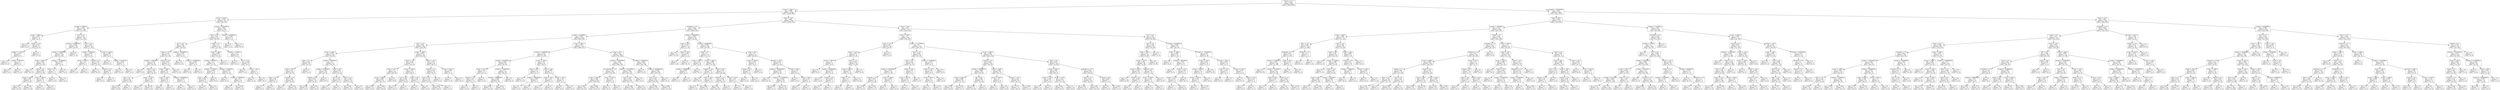 digraph Tree {
node [shape=box, fontname="helvetica"] ;
edge [fontname="helvetica"] ;
0 [label="Drama <= 0.5\ngini = 0.491\nsamples = 4587\nvalue = [1985, 2602]"] ;
1 [label="annee <= 1984.5\ngini = 0.489\nsamples = 2318\nvalue = [1330, 988]"] ;
0 -> 1 [labeldistance=2.5, labelangle=45, headlabel="True"] ;
2 [label="annee <= 1976.5\ngini = 0.328\nsamples = 319\nvalue = [66, 253]"] ;
1 -> 2 ;
3 [label="budget <= 95000.0\ngini = 0.169\nsamples = 183\nvalue = [17, 166]"] ;
2 -> 3 ;
4 [label="annee <= 1958.5\ngini = 0.497\nsamples = 13\nvalue = [6, 7]"] ;
3 -> 4 ;
5 [label="gini = 0.0\nsamples = 5\nvalue = [0, 5]"] ;
4 -> 5 ;
6 [label="Thriller <= 0.5\ngini = 0.375\nsamples = 8\nvalue = [6, 2]"] ;
4 -> 6 ;
7 [label="budget <= 71766.0\ngini = 0.245\nsamples = 7\nvalue = [6, 1]"] ;
6 -> 7 ;
8 [label="gini = 0.0\nsamples = 5\nvalue = [5, 0]"] ;
7 -> 8 ;
9 [label="budget <= 86766.0\ngini = 0.5\nsamples = 2\nvalue = [1, 1]"] ;
7 -> 9 ;
10 [label="gini = 0.0\nsamples = 1\nvalue = [0, 1]"] ;
9 -> 10 ;
11 [label="gini = 0.0\nsamples = 1\nvalue = [1, 0]"] ;
9 -> 11 ;
12 [label="gini = 0.0\nsamples = 1\nvalue = [0, 1]"] ;
6 -> 12 ;
13 [label="Sci-Fi <= 0.5\ngini = 0.121\nsamples = 170\nvalue = [11, 159]"] ;
3 -> 13 ;
14 [label="budget <= 22000000.0\ngini = 0.054\nsamples = 145\nvalue = [4, 141]"] ;
13 -> 14 ;
15 [label="budget <= 11000000.0\ngini = 0.041\nsamples = 144\nvalue = [3, 141]"] ;
14 -> 15 ;
16 [label="annee <= 1965.5\ngini = 0.029\nsamples = 137\nvalue = [2, 135]"] ;
15 -> 16 ;
17 [label="gini = 0.0\nsamples = 77\nvalue = [0, 77]"] ;
16 -> 17 ;
18 [label="Family <= 0.5\ngini = 0.064\nsamples = 60\nvalue = [2, 58]"] ;
16 -> 18 ;
19 [label="Duree <= 124.0\ngini = 0.035\nsamples = 56\nvalue = [1, 55]"] ;
18 -> 19 ;
20 [label="gini = 0.0\nsamples = 45\nvalue = [0, 45]"] ;
19 -> 20 ;
21 [label="gini = 0.165\nsamples = 11\nvalue = [1, 10]"] ;
19 -> 21 ;
22 [label="annee <= 1967.0\ngini = 0.375\nsamples = 4\nvalue = [1, 3]"] ;
18 -> 22 ;
23 [label="gini = 0.0\nsamples = 1\nvalue = [1, 0]"] ;
22 -> 23 ;
24 [label="gini = 0.0\nsamples = 3\nvalue = [0, 3]"] ;
22 -> 24 ;
25 [label="budget <= 12500000.0\ngini = 0.245\nsamples = 7\nvalue = [1, 6]"] ;
15 -> 25 ;
26 [label="Action <= 0.5\ngini = 0.5\nsamples = 2\nvalue = [1, 1]"] ;
25 -> 26 ;
27 [label="gini = 0.0\nsamples = 1\nvalue = [1, 0]"] ;
26 -> 27 ;
28 [label="gini = 0.0\nsamples = 1\nvalue = [0, 1]"] ;
26 -> 28 ;
29 [label="gini = 0.0\nsamples = 5\nvalue = [0, 5]"] ;
25 -> 29 ;
30 [label="gini = 0.0\nsamples = 1\nvalue = [1, 0]"] ;
14 -> 30 ;
31 [label="Action <= 0.5\ngini = 0.403\nsamples = 25\nvalue = [7, 18]"] ;
13 -> 31 ;
32 [label="budget <= 265500.0\ngini = 0.208\nsamples = 17\nvalue = [2, 15]"] ;
31 -> 32 ;
33 [label="annee <= 1966.5\ngini = 0.5\nsamples = 2\nvalue = [1, 1]"] ;
32 -> 33 ;
34 [label="gini = 0.0\nsamples = 1\nvalue = [1, 0]"] ;
33 -> 34 ;
35 [label="gini = 0.0\nsamples = 1\nvalue = [0, 1]"] ;
33 -> 35 ;
36 [label="Comedy <= 0.5\ngini = 0.124\nsamples = 15\nvalue = [1, 14]"] ;
32 -> 36 ;
37 [label="gini = 0.0\nsamples = 12\nvalue = [0, 12]"] ;
36 -> 37 ;
38 [label="Fantasy <= 0.5\ngini = 0.444\nsamples = 3\nvalue = [1, 2]"] ;
36 -> 38 ;
39 [label="gini = 0.0\nsamples = 2\nvalue = [0, 2]"] ;
38 -> 39 ;
40 [label="gini = 0.0\nsamples = 1\nvalue = [1, 0]"] ;
38 -> 40 ;
41 [label="annee <= 1963.0\ngini = 0.469\nsamples = 8\nvalue = [5, 3]"] ;
31 -> 41 ;
42 [label="gini = 0.0\nsamples = 2\nvalue = [0, 2]"] ;
41 -> 42 ;
43 [label="budget <= 6837500.0\ngini = 0.278\nsamples = 6\nvalue = [5, 1]"] ;
41 -> 43 ;
44 [label="gini = 0.0\nsamples = 5\nvalue = [5, 0]"] ;
43 -> 44 ;
45 [label="gini = 0.0\nsamples = 1\nvalue = [0, 1]"] ;
43 -> 45 ;
46 [label="budget <= 33250000.0\ngini = 0.461\nsamples = 136\nvalue = [49, 87]"] ;
2 -> 46 ;
47 [label="Horror <= 0.5\ngini = 0.443\nsamples = 127\nvalue = [42, 85]"] ;
46 -> 47 ;
48 [label="Sci-Fi <= 0.5\ngini = 0.362\nsamples = 80\nvalue = [19, 61]"] ;
47 -> 48 ;
49 [label="Fantasy <= 0.5\ngini = 0.419\nsamples = 57\nvalue = [17, 40]"] ;
48 -> 49 ;
50 [label="budget <= 1390000.0\ngini = 0.351\nsamples = 44\nvalue = [10, 34]"] ;
49 -> 50 ;
51 [label="gini = 0.0\nsamples = 2\nvalue = [2, 0]"] ;
50 -> 51 ;
52 [label="Action <= 0.5\ngini = 0.308\nsamples = 42\nvalue = [8, 34]"] ;
50 -> 52 ;
53 [label="War <= 0.5\ngini = 0.191\nsamples = 28\nvalue = [3, 25]"] ;
52 -> 53 ;
54 [label="gini = 0.142\nsamples = 26\nvalue = [2, 24]"] ;
53 -> 54 ;
55 [label="gini = 0.5\nsamples = 2\nvalue = [1, 1]"] ;
53 -> 55 ;
56 [label="Duree <= 102.0\ngini = 0.459\nsamples = 14\nvalue = [5, 9]"] ;
52 -> 56 ;
57 [label="gini = 0.32\nsamples = 5\nvalue = [4, 1]"] ;
56 -> 57 ;
58 [label="gini = 0.198\nsamples = 9\nvalue = [1, 8]"] ;
56 -> 58 ;
59 [label="Musical <= 0.5\ngini = 0.497\nsamples = 13\nvalue = [7, 6]"] ;
49 -> 59 ;
60 [label="annee <= 1982.5\ngini = 0.48\nsamples = 10\nvalue = [4, 6]"] ;
59 -> 60 ;
61 [label="Duree <= 130.5\ngini = 0.278\nsamples = 6\nvalue = [1, 5]"] ;
60 -> 61 ;
62 [label="gini = 0.0\nsamples = 5\nvalue = [0, 5]"] ;
61 -> 62 ;
63 [label="gini = 0.0\nsamples = 1\nvalue = [1, 0]"] ;
61 -> 63 ;
64 [label="budget <= 29500000.0\ngini = 0.375\nsamples = 4\nvalue = [3, 1]"] ;
60 -> 64 ;
65 [label="gini = 0.0\nsamples = 3\nvalue = [3, 0]"] ;
64 -> 65 ;
66 [label="gini = 0.0\nsamples = 1\nvalue = [0, 1]"] ;
64 -> 66 ;
67 [label="gini = 0.0\nsamples = 3\nvalue = [3, 0]"] ;
59 -> 67 ;
68 [label="budget <= 19000000.0\ngini = 0.159\nsamples = 23\nvalue = [2, 21]"] ;
48 -> 68 ;
69 [label="gini = 0.0\nsamples = 17\nvalue = [0, 17]"] ;
68 -> 69 ;
70 [label="budget <= 24500000.0\ngini = 0.444\nsamples = 6\nvalue = [2, 4]"] ;
68 -> 70 ;
71 [label="gini = 0.0\nsamples = 2\nvalue = [2, 0]"] ;
70 -> 71 ;
72 [label="gini = 0.0\nsamples = 4\nvalue = [0, 4]"] ;
70 -> 72 ;
73 [label="Thriller <= 0.5\ngini = 0.5\nsamples = 47\nvalue = [23, 24]"] ;
47 -> 73 ;
74 [label="Duree <= 108.0\ngini = 0.482\nsamples = 37\nvalue = [15, 22]"] ;
73 -> 74 ;
75 [label="budget <= 900000.0\ngini = 0.5\nsamples = 30\nvalue = [15, 15]"] ;
74 -> 75 ;
76 [label="budget <= 437500.0\ngini = 0.444\nsamples = 15\nvalue = [10, 5]"] ;
75 -> 76 ;
77 [label="Duree <= 87.0\ngini = 0.494\nsamples = 9\nvalue = [4, 5]"] ;
76 -> 77 ;
78 [label="gini = 0.32\nsamples = 5\nvalue = [4, 1]"] ;
77 -> 78 ;
79 [label="gini = 0.0\nsamples = 4\nvalue = [0, 4]"] ;
77 -> 79 ;
80 [label="gini = 0.0\nsamples = 6\nvalue = [6, 0]"] ;
76 -> 80 ;
81 [label="budget <= 2250000.0\ngini = 0.444\nsamples = 15\nvalue = [5, 10]"] ;
75 -> 81 ;
82 [label="gini = 0.0\nsamples = 5\nvalue = [0, 5]"] ;
81 -> 82 ;
83 [label="budget <= 2890000.0\ngini = 0.5\nsamples = 10\nvalue = [5, 5]"] ;
81 -> 83 ;
84 [label="gini = 0.0\nsamples = 2\nvalue = [2, 0]"] ;
83 -> 84 ;
85 [label="gini = 0.469\nsamples = 8\nvalue = [3, 5]"] ;
83 -> 85 ;
86 [label="gini = 0.0\nsamples = 7\nvalue = [0, 7]"] ;
74 -> 86 ;
87 [label="budget <= 775000.0\ngini = 0.32\nsamples = 10\nvalue = [8, 2]"] ;
73 -> 87 ;
88 [label="gini = 0.0\nsamples = 1\nvalue = [0, 1]"] ;
87 -> 88 ;
89 [label="Sci-Fi <= 0.5\ngini = 0.198\nsamples = 9\nvalue = [8, 1]"] ;
87 -> 89 ;
90 [label="gini = 0.0\nsamples = 7\nvalue = [7, 0]"] ;
89 -> 90 ;
91 [label="Duree <= 102.0\ngini = 0.5\nsamples = 2\nvalue = [1, 1]"] ;
89 -> 91 ;
92 [label="gini = 0.0\nsamples = 1\nvalue = [1, 0]"] ;
91 -> 92 ;
93 [label="gini = 0.0\nsamples = 1\nvalue = [0, 1]"] ;
91 -> 93 ;
94 [label="budget <= 39500000.0\ngini = 0.346\nsamples = 9\nvalue = [7, 2]"] ;
46 -> 94 ;
95 [label="gini = 0.0\nsamples = 7\nvalue = [7, 0]"] ;
94 -> 95 ;
96 [label="gini = 0.0\nsamples = 2\nvalue = [0, 2]"] ;
94 -> 96 ;
97 [label="Duree <= 110.5\ngini = 0.465\nsamples = 1999\nvalue = [1264, 735]"] ;
1 -> 97 ;
98 [label="Animation <= 0.5\ngini = 0.418\nsamples = 1487\nvalue = [1045, 442]"] ;
97 -> 98 ;
99 [label="budget <= 6160000.0\ngini = 0.384\nsamples = 1335\nvalue = [989, 346]"] ;
98 -> 99 ;
100 [label="Horror <= 0.5\ngini = 0.494\nsamples = 222\nvalue = [123, 99]"] ;
99 -> 100 ;
101 [label="annee <= 2003.5\ngini = 0.478\nsamples = 104\nvalue = [41, 63]"] ;
100 -> 101 ;
102 [label="Sport <= 0.5\ngini = 0.343\nsamples = 41\nvalue = [9, 32]"] ;
101 -> 102 ;
103 [label="Duree <= 86.5\ngini = 0.32\nsamples = 40\nvalue = [8, 32]"] ;
102 -> 103 ;
104 [label="Action <= 0.5\ngini = 0.48\nsamples = 5\nvalue = [2, 3]"] ;
103 -> 104 ;
105 [label="gini = 0.0\nsamples = 3\nvalue = [0, 3]"] ;
104 -> 105 ;
106 [label="gini = 0.0\nsamples = 2\nvalue = [2, 0]"] ;
104 -> 106 ;
107 [label="Comedy <= 0.5\ngini = 0.284\nsamples = 35\nvalue = [6, 29]"] ;
103 -> 107 ;
108 [label="gini = 0.0\nsamples = 7\nvalue = [0, 7]"] ;
107 -> 108 ;
109 [label="gini = 0.337\nsamples = 28\nvalue = [6, 22]"] ;
107 -> 109 ;
110 [label="gini = 0.0\nsamples = 1\nvalue = [1, 0]"] ;
102 -> 110 ;
111 [label="budget <= 2950000.0\ngini = 0.5\nsamples = 63\nvalue = [32, 31]"] ;
101 -> 111 ;
112 [label="budget <= 2250000.0\ngini = 0.436\nsamples = 28\nvalue = [9, 19]"] ;
111 -> 112 ;
113 [label="Comedy <= 0.5\ngini = 0.476\nsamples = 23\nvalue = [9, 14]"] ;
112 -> 113 ;
114 [label="gini = 0.198\nsamples = 9\nvalue = [1, 8]"] ;
113 -> 114 ;
115 [label="gini = 0.49\nsamples = 14\nvalue = [8, 6]"] ;
113 -> 115 ;
116 [label="gini = 0.0\nsamples = 5\nvalue = [0, 5]"] ;
112 -> 116 ;
117 [label="Duree <= 93.5\ngini = 0.451\nsamples = 35\nvalue = [23, 12]"] ;
111 -> 117 ;
118 [label="Sci-Fi <= 0.5\ngini = 0.124\nsamples = 15\nvalue = [14, 1]"] ;
117 -> 118 ;
119 [label="gini = 0.0\nsamples = 13\nvalue = [13, 0]"] ;
118 -> 119 ;
120 [label="gini = 0.5\nsamples = 2\nvalue = [1, 1]"] ;
118 -> 120 ;
121 [label="Action <= 0.5\ngini = 0.495\nsamples = 20\nvalue = [9, 11]"] ;
117 -> 121 ;
122 [label="gini = 0.391\nsamples = 15\nvalue = [4, 11]"] ;
121 -> 122 ;
123 [label="gini = 0.0\nsamples = 5\nvalue = [5, 0]"] ;
121 -> 123 ;
124 [label="annee <= 2008.5\ngini = 0.424\nsamples = 118\nvalue = [82, 36]"] ;
100 -> 124 ;
125 [label="Thriller <= 0.5\ngini = 0.486\nsamples = 72\nvalue = [42, 30]"] ;
124 -> 125 ;
126 [label="Duree <= 101.5\ngini = 0.5\nsamples = 49\nvalue = [24, 25]"] ;
125 -> 126 ;
127 [label="annee <= 1987.5\ngini = 0.485\nsamples = 41\nvalue = [24, 17]"] ;
126 -> 127 ;
128 [label="gini = 0.444\nsamples = 12\nvalue = [4, 8]"] ;
127 -> 128 ;
129 [label="gini = 0.428\nsamples = 29\nvalue = [20, 9]"] ;
127 -> 129 ;
130 [label="gini = 0.0\nsamples = 8\nvalue = [0, 8]"] ;
126 -> 130 ;
131 [label="annee <= 2006.5\ngini = 0.34\nsamples = 23\nvalue = [18, 5]"] ;
125 -> 131 ;
132 [label="Crime <= 0.5\ngini = 0.198\nsamples = 18\nvalue = [16, 2]"] ;
131 -> 132 ;
133 [label="gini = 0.111\nsamples = 17\nvalue = [16, 1]"] ;
132 -> 133 ;
134 [label="gini = 0.0\nsamples = 1\nvalue = [0, 1]"] ;
132 -> 134 ;
135 [label="Duree <= 97.5\ngini = 0.48\nsamples = 5\nvalue = [2, 3]"] ;
131 -> 135 ;
136 [label="gini = 0.0\nsamples = 3\nvalue = [0, 3]"] ;
135 -> 136 ;
137 [label="gini = 0.0\nsamples = 2\nvalue = [2, 0]"] ;
135 -> 137 ;
138 [label="Duree <= 105.5\ngini = 0.227\nsamples = 46\nvalue = [40, 6]"] ;
124 -> 138 ;
139 [label="Fantasy <= 0.5\ngini = 0.169\nsamples = 43\nvalue = [39, 4]"] ;
138 -> 139 ;
140 [label="Action <= 0.5\ngini = 0.133\nsamples = 42\nvalue = [39, 3]"] ;
139 -> 140 ;
141 [label="gini = 0.095\nsamples = 40\nvalue = [38, 2]"] ;
140 -> 141 ;
142 [label="gini = 0.5\nsamples = 2\nvalue = [1, 1]"] ;
140 -> 142 ;
143 [label="gini = 0.0\nsamples = 1\nvalue = [0, 1]"] ;
139 -> 143 ;
144 [label="annee <= 2011.5\ngini = 0.444\nsamples = 3\nvalue = [1, 2]"] ;
138 -> 144 ;
145 [label="gini = 0.0\nsamples = 1\nvalue = [1, 0]"] ;
144 -> 145 ;
146 [label="gini = 0.0\nsamples = 2\nvalue = [0, 2]"] ;
144 -> 146 ;
147 [label="annee <= 1991.5\ngini = 0.345\nsamples = 1113\nvalue = [866, 247]"] ;
99 -> 147 ;
148 [label="budget <= 27400000.0\ngini = 0.478\nsamples = 124\nvalue = [75, 49]"] ;
147 -> 148 ;
149 [label="budget <= 8750000.0\ngini = 0.494\nsamples = 99\nvalue = [55, 44]"] ;
148 -> 149 ;
150 [label="Duree <= 107.0\ngini = 0.32\nsamples = 15\nvalue = [12, 3]"] ;
149 -> 150 ;
151 [label="Fantasy <= 0.5\ngini = 0.142\nsamples = 13\nvalue = [12, 1]"] ;
150 -> 151 ;
152 [label="gini = 0.0\nsamples = 11\nvalue = [11, 0]"] ;
151 -> 152 ;
153 [label="gini = 0.5\nsamples = 2\nvalue = [1, 1]"] ;
151 -> 153 ;
154 [label="gini = 0.0\nsamples = 2\nvalue = [0, 2]"] ;
150 -> 154 ;
155 [label="budget <= 25500000.0\ngini = 0.5\nsamples = 84\nvalue = [43, 41]"] ;
149 -> 155 ;
156 [label="budget <= 16950000.0\ngini = 0.498\nsamples = 81\nvalue = [43, 38]"] ;
155 -> 156 ;
157 [label="gini = 0.494\nsamples = 47\nvalue = [21, 26]"] ;
156 -> 157 ;
158 [label="gini = 0.457\nsamples = 34\nvalue = [22, 12]"] ;
156 -> 158 ;
159 [label="gini = 0.0\nsamples = 3\nvalue = [0, 3]"] ;
155 -> 159 ;
160 [label="annee <= 1990.5\ngini = 0.32\nsamples = 25\nvalue = [20, 5]"] ;
148 -> 160 ;
161 [label="Duree <= 107.5\ngini = 0.117\nsamples = 16\nvalue = [15, 1]"] ;
160 -> 161 ;
162 [label="gini = 0.0\nsamples = 13\nvalue = [13, 0]"] ;
161 -> 162 ;
163 [label="budget <= 38500000.0\ngini = 0.444\nsamples = 3\nvalue = [2, 1]"] ;
161 -> 163 ;
164 [label="gini = 0.0\nsamples = 2\nvalue = [2, 0]"] ;
163 -> 164 ;
165 [label="gini = 0.0\nsamples = 1\nvalue = [0, 1]"] ;
163 -> 165 ;
166 [label="Duree <= 99.5\ngini = 0.494\nsamples = 9\nvalue = [5, 4]"] ;
160 -> 166 ;
167 [label="Duree <= 95.0\ngini = 0.375\nsamples = 4\nvalue = [1, 3]"] ;
166 -> 167 ;
168 [label="gini = 0.0\nsamples = 1\nvalue = [1, 0]"] ;
167 -> 168 ;
169 [label="gini = 0.0\nsamples = 3\nvalue = [0, 3]"] ;
167 -> 169 ;
170 [label="Duree <= 109.5\ngini = 0.32\nsamples = 5\nvalue = [4, 1]"] ;
166 -> 170 ;
171 [label="gini = 0.0\nsamples = 4\nvalue = [4, 0]"] ;
170 -> 171 ;
172 [label="gini = 0.0\nsamples = 1\nvalue = [0, 1]"] ;
170 -> 172 ;
173 [label="Duree <= 101.5\ngini = 0.32\nsamples = 989\nvalue = [791, 198]"] ;
147 -> 173 ;
174 [label="budget <= 33950000.0\ngini = 0.28\nsamples = 702\nvalue = [584, 118]"] ;
173 -> 174 ;
175 [label="Documentary <= 0.5\ngini = 0.334\nsamples = 453\nvalue = [357, 96]"] ;
174 -> 175 ;
176 [label="annee <= 1999.5\ngini = 0.326\nsamples = 448\nvalue = [356, 92]"] ;
175 -> 176 ;
177 [label="gini = 0.421\nsamples = 116\nvalue = [81, 35]"] ;
176 -> 177 ;
178 [label="gini = 0.284\nsamples = 332\nvalue = [275, 57]"] ;
176 -> 178 ;
179 [label="annee <= 2011.0\ngini = 0.32\nsamples = 5\nvalue = [1, 4]"] ;
175 -> 179 ;
180 [label="gini = 0.0\nsamples = 4\nvalue = [0, 4]"] ;
179 -> 180 ;
181 [label="gini = 0.0\nsamples = 1\nvalue = [1, 0]"] ;
179 -> 181 ;
182 [label="budget <= 177500000.0\ngini = 0.161\nsamples = 249\nvalue = [227, 22]"] ;
174 -> 182 ;
183 [label="Duree <= 99.5\ngini = 0.155\nsamples = 248\nvalue = [227, 21]"] ;
182 -> 183 ;
184 [label="gini = 0.188\nsamples = 200\nvalue = [179, 21]"] ;
183 -> 184 ;
185 [label="gini = 0.0\nsamples = 48\nvalue = [48, 0]"] ;
183 -> 185 ;
186 [label="gini = 0.0\nsamples = 1\nvalue = [0, 1]"] ;
182 -> 186 ;
187 [label="budget <= 6950000.0\ngini = 0.402\nsamples = 287\nvalue = [207, 80]"] ;
173 -> 187 ;
188 [label="gini = 0.0\nsamples = 2\nvalue = [0, 2]"] ;
187 -> 188 ;
189 [label="budget <= 205000000.0\ngini = 0.398\nsamples = 285\nvalue = [207, 78]"] ;
187 -> 189 ;
190 [label="Crime <= 0.5\ngini = 0.393\nsamples = 283\nvalue = [207, 76]"] ;
189 -> 190 ;
191 [label="gini = 0.366\nsamples = 224\nvalue = [170, 54]"] ;
190 -> 191 ;
192 [label="gini = 0.468\nsamples = 59\nvalue = [37, 22]"] ;
190 -> 192 ;
193 [label="gini = 0.0\nsamples = 2\nvalue = [0, 2]"] ;
189 -> 193 ;
194 [label="budget <= 19000000.0\ngini = 0.465\nsamples = 152\nvalue = [56, 96]"] ;
98 -> 194 ;
195 [label="Duree <= 95.5\ngini = 0.142\nsamples = 13\nvalue = [1, 12]"] ;
194 -> 195 ;
196 [label="gini = 0.0\nsamples = 10\nvalue = [0, 10]"] ;
195 -> 196 ;
197 [label="Duree <= 99.0\ngini = 0.444\nsamples = 3\nvalue = [1, 2]"] ;
195 -> 197 ;
198 [label="gini = 0.0\nsamples = 1\nvalue = [1, 0]"] ;
197 -> 198 ;
199 [label="gini = 0.0\nsamples = 2\nvalue = [0, 2]"] ;
197 -> 199 ;
200 [label="budget <= 82500000.0\ngini = 0.478\nsamples = 139\nvalue = [55, 84]"] ;
194 -> 200 ;
201 [label="Family <= 0.5\ngini = 0.5\nsamples = 74\nvalue = [37, 37]"] ;
200 -> 201 ;
202 [label="annee <= 2002.5\ngini = 0.32\nsamples = 10\nvalue = [2, 8]"] ;
201 -> 202 ;
203 [label="budget <= 48000000.0\ngini = 0.444\nsamples = 3\nvalue = [2, 1]"] ;
202 -> 203 ;
204 [label="gini = 0.0\nsamples = 1\nvalue = [0, 1]"] ;
203 -> 204 ;
205 [label="gini = 0.0\nsamples = 2\nvalue = [2, 0]"] ;
203 -> 205 ;
206 [label="gini = 0.0\nsamples = 7\nvalue = [0, 7]"] ;
202 -> 206 ;
207 [label="annee <= 2000.5\ngini = 0.496\nsamples = 64\nvalue = [35, 29]"] ;
201 -> 207 ;
208 [label="Fantasy <= 0.5\ngini = 0.457\nsamples = 17\nvalue = [6, 11]"] ;
207 -> 208 ;
209 [label="gini = 0.0\nsamples = 4\nvalue = [0, 4]"] ;
208 -> 209 ;
210 [label="Duree <= 84.5\ngini = 0.497\nsamples = 13\nvalue = [6, 7]"] ;
208 -> 210 ;
211 [label="gini = 0.32\nsamples = 5\nvalue = [1, 4]"] ;
210 -> 211 ;
212 [label="gini = 0.469\nsamples = 8\nvalue = [5, 3]"] ;
210 -> 212 ;
213 [label="Duree <= 95.5\ngini = 0.473\nsamples = 47\nvalue = [29, 18]"] ;
207 -> 213 ;
214 [label="Mystery <= 0.5\ngini = 0.444\nsamples = 42\nvalue = [28, 14]"] ;
213 -> 214 ;
215 [label="gini = 0.42\nsamples = 40\nvalue = [28, 12]"] ;
214 -> 215 ;
216 [label="gini = 0.0\nsamples = 2\nvalue = [0, 2]"] ;
214 -> 216 ;
217 [label="Duree <= 103.5\ngini = 0.32\nsamples = 5\nvalue = [1, 4]"] ;
213 -> 217 ;
218 [label="gini = 0.0\nsamples = 4\nvalue = [0, 4]"] ;
217 -> 218 ;
219 [label="gini = 0.0\nsamples = 1\nvalue = [1, 0]"] ;
217 -> 219 ;
220 [label="Duree <= 84.5\ngini = 0.4\nsamples = 65\nvalue = [18, 47]"] ;
200 -> 220 ;
221 [label="annee <= 2001.0\ngini = 0.375\nsamples = 8\nvalue = [6, 2]"] ;
220 -> 221 ;
222 [label="Comedy <= 0.5\ngini = 0.444\nsamples = 3\nvalue = [1, 2]"] ;
221 -> 222 ;
223 [label="gini = 0.0\nsamples = 1\nvalue = [1, 0]"] ;
222 -> 223 ;
224 [label="gini = 0.0\nsamples = 2\nvalue = [0, 2]"] ;
222 -> 224 ;
225 [label="gini = 0.0\nsamples = 5\nvalue = [5, 0]"] ;
221 -> 225 ;
226 [label="Duree <= 104.5\ngini = 0.332\nsamples = 57\nvalue = [12, 45]"] ;
220 -> 226 ;
227 [label="budget <= 101500000.0\ngini = 0.269\nsamples = 50\nvalue = [8, 42]"] ;
226 -> 227 ;
228 [label="gini = 0.0\nsamples = 11\nvalue = [0, 11]"] ;
227 -> 228 ;
229 [label="budget <= 112500000.0\ngini = 0.326\nsamples = 39\nvalue = [8, 31]"] ;
227 -> 229 ;
230 [label="gini = 0.444\nsamples = 3\nvalue = [2, 1]"] ;
229 -> 230 ;
231 [label="gini = 0.278\nsamples = 36\nvalue = [6, 30]"] ;
229 -> 231 ;
232 [label="Duree <= 106.5\ngini = 0.49\nsamples = 7\nvalue = [4, 3]"] ;
226 -> 232 ;
233 [label="gini = 0.0\nsamples = 3\nvalue = [3, 0]"] ;
232 -> 233 ;
234 [label="Duree <= 107.5\ngini = 0.375\nsamples = 4\nvalue = [1, 3]"] ;
232 -> 234 ;
235 [label="gini = 0.0\nsamples = 3\nvalue = [0, 3]"] ;
234 -> 235 ;
236 [label="gini = 0.0\nsamples = 1\nvalue = [1, 0]"] ;
234 -> 236 ;
237 [label="Duree <= 134.5\ngini = 0.49\nsamples = 512\nvalue = [219, 293]"] ;
97 -> 237 ;
238 [label="annee <= 1992.5\ngini = 0.5\nsamples = 398\nvalue = [193, 205]"] ;
237 -> 238 ;
239 [label="Family <= 0.5\ngini = 0.355\nsamples = 39\nvalue = [9, 30]"] ;
238 -> 239 ;
240 [label="Duree <= 115.5\ngini = 0.307\nsamples = 37\nvalue = [7, 30]"] ;
239 -> 240 ;
241 [label="annee <= 1987.5\ngini = 0.5\nsamples = 8\nvalue = [4, 4]"] ;
240 -> 241 ;
242 [label="gini = 0.0\nsamples = 2\nvalue = [0, 2]"] ;
241 -> 242 ;
243 [label="budget <= 26500000.0\ngini = 0.444\nsamples = 6\nvalue = [4, 2]"] ;
241 -> 243 ;
244 [label="gini = 0.0\nsamples = 3\nvalue = [3, 0]"] ;
243 -> 244 ;
245 [label="Comedy <= 0.5\ngini = 0.444\nsamples = 3\nvalue = [1, 2]"] ;
243 -> 245 ;
246 [label="gini = 0.0\nsamples = 1\nvalue = [0, 1]"] ;
245 -> 246 ;
247 [label="gini = 0.5\nsamples = 2\nvalue = [1, 1]"] ;
245 -> 247 ;
248 [label="Horror <= 0.5\ngini = 0.185\nsamples = 29\nvalue = [3, 26]"] ;
240 -> 248 ;
249 [label="annee <= 1985.5\ngini = 0.071\nsamples = 27\nvalue = [1, 26]"] ;
248 -> 249 ;
250 [label="Thriller <= 0.5\ngini = 0.5\nsamples = 2\nvalue = [1, 1]"] ;
249 -> 250 ;
251 [label="gini = 0.0\nsamples = 1\nvalue = [0, 1]"] ;
250 -> 251 ;
252 [label="gini = 0.0\nsamples = 1\nvalue = [1, 0]"] ;
250 -> 252 ;
253 [label="gini = 0.0\nsamples = 25\nvalue = [0, 25]"] ;
249 -> 253 ;
254 [label="gini = 0.0\nsamples = 2\nvalue = [2, 0]"] ;
248 -> 254 ;
255 [label="gini = 0.0\nsamples = 2\nvalue = [2, 0]"] ;
239 -> 255 ;
256 [label="budget <= 21170000.0\ngini = 0.5\nsamples = 359\nvalue = [184, 175]"] ;
238 -> 256 ;
257 [label="Horror <= 0.5\ngini = 0.448\nsamples = 56\nvalue = [19, 37]"] ;
256 -> 257 ;
258 [label="Action <= 0.5\ngini = 0.381\nsamples = 43\nvalue = [11, 32]"] ;
257 -> 258 ;
259 [label="budget <= 19105000.0\ngini = 0.313\nsamples = 36\nvalue = [7, 29]"] ;
258 -> 259 ;
260 [label="Comedy <= 0.5\ngini = 0.257\nsamples = 33\nvalue = [5, 28]"] ;
259 -> 260 ;
261 [label="gini = 0.391\nsamples = 15\nvalue = [4, 11]"] ;
260 -> 261 ;
262 [label="gini = 0.105\nsamples = 18\nvalue = [1, 17]"] ;
260 -> 262 ;
263 [label="annee <= 2009.0\ngini = 0.444\nsamples = 3\nvalue = [2, 1]"] ;
259 -> 263 ;
264 [label="gini = 0.0\nsamples = 1\nvalue = [0, 1]"] ;
263 -> 264 ;
265 [label="gini = 0.0\nsamples = 2\nvalue = [2, 0]"] ;
263 -> 265 ;
266 [label="Duree <= 121.5\ngini = 0.49\nsamples = 7\nvalue = [4, 3]"] ;
258 -> 266 ;
267 [label="annee <= 2011.0\ngini = 0.375\nsamples = 4\nvalue = [1, 3]"] ;
266 -> 267 ;
268 [label="gini = 0.0\nsamples = 3\nvalue = [0, 3]"] ;
267 -> 268 ;
269 [label="gini = 0.0\nsamples = 1\nvalue = [1, 0]"] ;
267 -> 269 ;
270 [label="gini = 0.0\nsamples = 3\nvalue = [3, 0]"] ;
266 -> 270 ;
271 [label="budget <= 16500000.0\ngini = 0.473\nsamples = 13\nvalue = [8, 5]"] ;
257 -> 271 ;
272 [label="Duree <= 116.5\ngini = 0.397\nsamples = 11\nvalue = [8, 3]"] ;
271 -> 272 ;
273 [label="annee <= 2004.5\ngini = 0.5\nsamples = 6\nvalue = [3, 3]"] ;
272 -> 273 ;
274 [label="gini = 0.0\nsamples = 2\nvalue = [0, 2]"] ;
273 -> 274 ;
275 [label="gini = 0.375\nsamples = 4\nvalue = [3, 1]"] ;
273 -> 275 ;
276 [label="gini = 0.0\nsamples = 5\nvalue = [5, 0]"] ;
272 -> 276 ;
277 [label="gini = 0.0\nsamples = 2\nvalue = [0, 2]"] ;
271 -> 277 ;
278 [label="annee <= 2005.5\ngini = 0.496\nsamples = 303\nvalue = [165, 138]"] ;
256 -> 278 ;
279 [label="Comedy <= 0.5\ngini = 0.465\nsamples = 147\nvalue = [93, 54]"] ;
278 -> 279 ;
280 [label="budget <= 49000000.0\ngini = 0.489\nsamples = 101\nvalue = [58, 43]"] ;
279 -> 280 ;
281 [label="annee <= 2000.5\ngini = 0.488\nsamples = 26\nvalue = [11, 15]"] ;
280 -> 281 ;
282 [label="gini = 0.494\nsamples = 18\nvalue = [10, 8]"] ;
281 -> 282 ;
283 [label="gini = 0.219\nsamples = 8\nvalue = [1, 7]"] ;
281 -> 283 ;
284 [label="War <= 0.5\ngini = 0.468\nsamples = 75\nvalue = [47, 28]"] ;
280 -> 284 ;
285 [label="gini = 0.459\nsamples = 73\nvalue = [47, 26]"] ;
284 -> 285 ;
286 [label="gini = 0.0\nsamples = 2\nvalue = [0, 2]"] ;
284 -> 286 ;
287 [label="annee <= 1998.5\ngini = 0.364\nsamples = 46\nvalue = [35, 11]"] ;
279 -> 287 ;
288 [label="annee <= 1993.5\ngini = 0.5\nsamples = 12\nvalue = [6, 6]"] ;
287 -> 288 ;
289 [label="gini = 0.0\nsamples = 2\nvalue = [2, 0]"] ;
288 -> 289 ;
290 [label="gini = 0.48\nsamples = 10\nvalue = [4, 6]"] ;
288 -> 290 ;
291 [label="Duree <= 127.5\ngini = 0.251\nsamples = 34\nvalue = [29, 5]"] ;
287 -> 291 ;
292 [label="gini = 0.175\nsamples = 31\nvalue = [28, 3]"] ;
291 -> 292 ;
293 [label="gini = 0.444\nsamples = 3\nvalue = [1, 2]"] ;
291 -> 293 ;
294 [label="Action <= 0.5\ngini = 0.497\nsamples = 156\nvalue = [72, 84]"] ;
278 -> 294 ;
295 [label="annee <= 2007.5\ngini = 0.465\nsamples = 57\nvalue = [36, 21]"] ;
294 -> 295 ;
296 [label="Duree <= 116.5\ngini = 0.444\nsamples = 12\nvalue = [4, 8]"] ;
295 -> 296 ;
297 [label="gini = 0.5\nsamples = 8\nvalue = [4, 4]"] ;
296 -> 297 ;
298 [label="gini = 0.0\nsamples = 4\nvalue = [0, 4]"] ;
296 -> 298 ;
299 [label="Duree <= 119.5\ngini = 0.411\nsamples = 45\nvalue = [32, 13]"] ;
295 -> 299 ;
300 [label="gini = 0.285\nsamples = 29\nvalue = [24, 5]"] ;
299 -> 300 ;
301 [label="gini = 0.5\nsamples = 16\nvalue = [8, 8]"] ;
299 -> 301 ;
302 [label="Romance <= 0.5\ngini = 0.463\nsamples = 99\nvalue = [36, 63]"] ;
294 -> 302 ;
303 [label="Thriller <= 0.5\ngini = 0.447\nsamples = 92\nvalue = [31, 61]"] ;
302 -> 303 ;
304 [label="gini = 0.363\nsamples = 42\nvalue = [10, 32]"] ;
303 -> 304 ;
305 [label="gini = 0.487\nsamples = 50\nvalue = [21, 29]"] ;
303 -> 305 ;
306 [label="Fantasy <= 0.5\ngini = 0.408\nsamples = 7\nvalue = [5, 2]"] ;
302 -> 306 ;
307 [label="gini = 0.0\nsamples = 4\nvalue = [4, 0]"] ;
306 -> 307 ;
308 [label="gini = 0.444\nsamples = 3\nvalue = [1, 2]"] ;
306 -> 308 ;
309 [label="Sci-Fi <= 0.5\ngini = 0.352\nsamples = 114\nvalue = [26, 88]"] ;
237 -> 309 ;
310 [label="Sport <= 0.5\ngini = 0.248\nsamples = 69\nvalue = [10, 59]"] ;
309 -> 310 ;
311 [label="Duree <= 156.5\ngini = 0.23\nsamples = 68\nvalue = [9, 59]"] ;
310 -> 311 ;
312 [label="Duree <= 145.0\ngini = 0.305\nsamples = 48\nvalue = [9, 39]"] ;
311 -> 312 ;
313 [label="annee <= 2012.5\ngini = 0.128\nsamples = 29\nvalue = [2, 27]"] ;
312 -> 313 ;
314 [label="gini = 0.0\nsamples = 26\nvalue = [0, 26]"] ;
313 -> 314 ;
315 [label="Thriller <= 0.5\ngini = 0.444\nsamples = 3\nvalue = [2, 1]"] ;
313 -> 315 ;
316 [label="gini = 0.0\nsamples = 2\nvalue = [2, 0]"] ;
315 -> 316 ;
317 [label="gini = 0.0\nsamples = 1\nvalue = [0, 1]"] ;
315 -> 317 ;
318 [label="Western <= 0.5\ngini = 0.465\nsamples = 19\nvalue = [7, 12]"] ;
312 -> 318 ;
319 [label="annee <= 2007.5\ngini = 0.415\nsamples = 17\nvalue = [5, 12]"] ;
318 -> 319 ;
320 [label="gini = 0.5\nsamples = 10\nvalue = [5, 5]"] ;
319 -> 320 ;
321 [label="gini = 0.0\nsamples = 7\nvalue = [0, 7]"] ;
319 -> 321 ;
322 [label="gini = 0.0\nsamples = 2\nvalue = [2, 0]"] ;
318 -> 322 ;
323 [label="gini = 0.0\nsamples = 20\nvalue = [0, 20]"] ;
311 -> 323 ;
324 [label="gini = 0.0\nsamples = 1\nvalue = [1, 0]"] ;
310 -> 324 ;
325 [label="budget <= 65500000.0\ngini = 0.458\nsamples = 45\nvalue = [16, 29]"] ;
309 -> 325 ;
326 [label="annee <= 1986.5\ngini = 0.486\nsamples = 12\nvalue = [7, 5]"] ;
325 -> 326 ;
327 [label="gini = 0.0\nsamples = 2\nvalue = [0, 2]"] ;
326 -> 327 ;
328 [label="budget <= 9250000.0\ngini = 0.42\nsamples = 10\nvalue = [7, 3]"] ;
326 -> 328 ;
329 [label="gini = 0.0\nsamples = 1\nvalue = [0, 1]"] ;
328 -> 329 ;
330 [label="Duree <= 171.0\ngini = 0.346\nsamples = 9\nvalue = [7, 2]"] ;
328 -> 330 ;
331 [label="Duree <= 137.5\ngini = 0.219\nsamples = 8\nvalue = [7, 1]"] ;
330 -> 331 ;
332 [label="gini = 0.5\nsamples = 2\nvalue = [1, 1]"] ;
331 -> 332 ;
333 [label="gini = 0.0\nsamples = 6\nvalue = [6, 0]"] ;
331 -> 333 ;
334 [label="gini = 0.0\nsamples = 1\nvalue = [0, 1]"] ;
330 -> 334 ;
335 [label="budget <= 172500000.0\ngini = 0.397\nsamples = 33\nvalue = [9, 24]"] ;
325 -> 335 ;
336 [label="Duree <= 139.5\ngini = 0.255\nsamples = 20\nvalue = [3, 17]"] ;
335 -> 336 ;
337 [label="annee <= 2004.0\ngini = 0.42\nsamples = 10\nvalue = [3, 7]"] ;
336 -> 337 ;
338 [label="annee <= 1997.5\ngini = 0.48\nsamples = 5\nvalue = [3, 2]"] ;
337 -> 338 ;
339 [label="gini = 0.0\nsamples = 1\nvalue = [0, 1]"] ;
338 -> 339 ;
340 [label="gini = 0.375\nsamples = 4\nvalue = [3, 1]"] ;
338 -> 340 ;
341 [label="gini = 0.0\nsamples = 5\nvalue = [0, 5]"] ;
337 -> 341 ;
342 [label="gini = 0.0\nsamples = 10\nvalue = [0, 10]"] ;
336 -> 342 ;
343 [label="annee <= 2011.5\ngini = 0.497\nsamples = 13\nvalue = [6, 7]"] ;
335 -> 343 ;
344 [label="Duree <= 177.0\ngini = 0.278\nsamples = 6\nvalue = [5, 1]"] ;
343 -> 344 ;
345 [label="gini = 0.0\nsamples = 5\nvalue = [5, 0]"] ;
344 -> 345 ;
346 [label="gini = 0.0\nsamples = 1\nvalue = [0, 1]"] ;
344 -> 346 ;
347 [label="annee <= 2013.5\ngini = 0.245\nsamples = 7\nvalue = [1, 6]"] ;
343 -> 347 ;
348 [label="gini = 0.0\nsamples = 3\nvalue = [0, 3]"] ;
347 -> 348 ;
349 [label="Duree <= 157.0\ngini = 0.375\nsamples = 4\nvalue = [1, 3]"] ;
347 -> 349 ;
350 [label="gini = 0.0\nsamples = 2\nvalue = [0, 2]"] ;
349 -> 350 ;
351 [label="gini = 0.5\nsamples = 2\nvalue = [1, 1]"] ;
349 -> 351 ;
352 [label="budget <= 15660000.0\ngini = 0.411\nsamples = 2269\nvalue = [655, 1614]"] ;
0 -> 352 [labeldistance=2.5, labelangle=-45, headlabel="False"] ;
353 [label="Duree <= 104.5\ngini = 0.283\nsamples = 1113\nvalue = [190, 923]"] ;
352 -> 353 ;
354 [label="budget <= 2750000.0\ngini = 0.387\nsamples = 480\nvalue = [126, 354]"] ;
353 -> 354 ;
355 [label="annee <= 2004.5\ngini = 0.209\nsamples = 177\nvalue = [21, 156]"] ;
354 -> 355 ;
356 [label="Music <= 0.5\ngini = 0.069\nsamples = 112\nvalue = [4, 108]"] ;
355 -> 356 ;
357 [label="Biography <= 0.5\ngini = 0.053\nsamples = 110\nvalue = [3, 107]"] ;
356 -> 357 ;
358 [label="budget <= 1140000.0\ngini = 0.037\nsamples = 106\nvalue = [2, 104]"] ;
357 -> 358 ;
359 [label="gini = 0.0\nsamples = 72\nvalue = [0, 72]"] ;
358 -> 359 ;
360 [label="budget <= 1225000.0\ngini = 0.111\nsamples = 34\nvalue = [2, 32]"] ;
358 -> 360 ;
361 [label="Duree <= 92.0\ngini = 0.444\nsamples = 3\nvalue = [1, 2]"] ;
360 -> 361 ;
362 [label="gini = 0.0\nsamples = 1\nvalue = [1, 0]"] ;
361 -> 362 ;
363 [label="gini = 0.0\nsamples = 2\nvalue = [0, 2]"] ;
361 -> 363 ;
364 [label="Thriller <= 0.5\ngini = 0.062\nsamples = 31\nvalue = [1, 30]"] ;
360 -> 364 ;
365 [label="gini = 0.0\nsamples = 25\nvalue = [0, 25]"] ;
364 -> 365 ;
366 [label="gini = 0.278\nsamples = 6\nvalue = [1, 5]"] ;
364 -> 366 ;
367 [label="Duree <= 85.5\ngini = 0.375\nsamples = 4\nvalue = [1, 3]"] ;
357 -> 367 ;
368 [label="gini = 0.0\nsamples = 1\nvalue = [1, 0]"] ;
367 -> 368 ;
369 [label="gini = 0.0\nsamples = 3\nvalue = [0, 3]"] ;
367 -> 369 ;
370 [label="Romance <= 0.5\ngini = 0.5\nsamples = 2\nvalue = [1, 1]"] ;
356 -> 370 ;
371 [label="gini = 0.0\nsamples = 1\nvalue = [0, 1]"] ;
370 -> 371 ;
372 [label="gini = 0.0\nsamples = 1\nvalue = [1, 0]"] ;
370 -> 372 ;
373 [label="Horror <= 0.5\ngini = 0.386\nsamples = 65\nvalue = [17, 48]"] ;
355 -> 373 ;
374 [label="Duree <= 78.5\ngini = 0.306\nsamples = 53\nvalue = [10, 43]"] ;
373 -> 374 ;
375 [label="gini = 0.0\nsamples = 1\nvalue = [1, 0]"] ;
374 -> 375 ;
376 [label="budget <= 11085.0\ngini = 0.286\nsamples = 52\nvalue = [9, 43]"] ;
374 -> 376 ;
377 [label="gini = 0.0\nsamples = 1\nvalue = [1, 0]"] ;
376 -> 377 ;
378 [label="Thriller <= 0.5\ngini = 0.265\nsamples = 51\nvalue = [8, 43]"] ;
376 -> 378 ;
379 [label="Duree <= 89.5\ngini = 0.206\nsamples = 43\nvalue = [5, 38]"] ;
378 -> 379 ;
380 [label="gini = 0.0\nsamples = 11\nvalue = [0, 11]"] ;
379 -> 380 ;
381 [label="gini = 0.264\nsamples = 32\nvalue = [5, 27]"] ;
379 -> 381 ;
382 [label="budget <= 925000.0\ngini = 0.469\nsamples = 8\nvalue = [3, 5]"] ;
378 -> 382 ;
383 [label="gini = 0.0\nsamples = 3\nvalue = [3, 0]"] ;
382 -> 383 ;
384 [label="gini = 0.0\nsamples = 5\nvalue = [0, 5]"] ;
382 -> 384 ;
385 [label="Duree <= 100.5\ngini = 0.486\nsamples = 12\nvalue = [7, 5]"] ;
373 -> 385 ;
386 [label="Comedy <= 0.5\ngini = 0.42\nsamples = 10\nvalue = [7, 3]"] ;
385 -> 386 ;
387 [label="budget <= 1900000.0\ngini = 0.245\nsamples = 7\nvalue = [6, 1]"] ;
386 -> 387 ;
388 [label="gini = 0.0\nsamples = 6\nvalue = [6, 0]"] ;
387 -> 388 ;
389 [label="gini = 0.0\nsamples = 1\nvalue = [0, 1]"] ;
387 -> 389 ;
390 [label="annee <= 2013.5\ngini = 0.444\nsamples = 3\nvalue = [1, 2]"] ;
386 -> 390 ;
391 [label="gini = 0.0\nsamples = 2\nvalue = [0, 2]"] ;
390 -> 391 ;
392 [label="gini = 0.0\nsamples = 1\nvalue = [1, 0]"] ;
390 -> 392 ;
393 [label="gini = 0.0\nsamples = 2\nvalue = [0, 2]"] ;
385 -> 393 ;
394 [label="Thriller <= 0.5\ngini = 0.453\nsamples = 303\nvalue = [105, 198]"] ;
354 -> 394 ;
395 [label="Animation <= 0.5\ngini = 0.411\nsamples = 218\nvalue = [63, 155]"] ;
394 -> 395 ;
396 [label="Adventure <= 0.5\ngini = 0.42\nsamples = 210\nvalue = [63, 147]"] ;
395 -> 396 ;
397 [label="annee <= 2009.5\ngini = 0.408\nsamples = 196\nvalue = [56, 140]"] ;
396 -> 397 ;
398 [label="Comedy <= 0.5\ngini = 0.366\nsamples = 137\nvalue = [33, 104]"] ;
397 -> 398 ;
399 [label="Music <= 0.5\ngini = 0.278\nsamples = 66\nvalue = [11, 55]"] ;
398 -> 399 ;
400 [label="gini = 0.231\nsamples = 60\nvalue = [8, 52]"] ;
399 -> 400 ;
401 [label="gini = 0.5\nsamples = 6\nvalue = [3, 3]"] ;
399 -> 401 ;
402 [label="Crime <= 0.5\ngini = 0.428\nsamples = 71\nvalue = [22, 49]"] ;
398 -> 402 ;
403 [label="gini = 0.461\nsamples = 61\nvalue = [22, 39]"] ;
402 -> 403 ;
404 [label="gini = 0.0\nsamples = 10\nvalue = [0, 10]"] ;
402 -> 404 ;
405 [label="Duree <= 97.5\ngini = 0.476\nsamples = 59\nvalue = [23, 36]"] ;
397 -> 405 ;
406 [label="Duree <= 96.5\ngini = 0.497\nsamples = 28\nvalue = [15, 13]"] ;
405 -> 406 ;
407 [label="gini = 0.496\nsamples = 22\nvalue = [10, 12]"] ;
406 -> 407 ;
408 [label="gini = 0.278\nsamples = 6\nvalue = [5, 1]"] ;
406 -> 408 ;
409 [label="annee <= 2013.5\ngini = 0.383\nsamples = 31\nvalue = [8, 23]"] ;
405 -> 409 ;
410 [label="gini = 0.269\nsamples = 25\nvalue = [4, 21]"] ;
409 -> 410 ;
411 [label="gini = 0.444\nsamples = 6\nvalue = [4, 2]"] ;
409 -> 411 ;
412 [label="Duree <= 101.5\ngini = 0.5\nsamples = 14\nvalue = [7, 7]"] ;
396 -> 412 ;
413 [label="Fantasy <= 0.5\ngini = 0.42\nsamples = 10\nvalue = [3, 7]"] ;
412 -> 413 ;
414 [label="Family <= 0.5\ngini = 0.245\nsamples = 7\nvalue = [1, 6]"] ;
413 -> 414 ;
415 [label="gini = 0.0\nsamples = 5\nvalue = [0, 5]"] ;
414 -> 415 ;
416 [label="gini = 0.5\nsamples = 2\nvalue = [1, 1]"] ;
414 -> 416 ;
417 [label="Duree <= 97.0\ngini = 0.444\nsamples = 3\nvalue = [2, 1]"] ;
413 -> 417 ;
418 [label="gini = 0.0\nsamples = 2\nvalue = [2, 0]"] ;
417 -> 418 ;
419 [label="gini = 0.0\nsamples = 1\nvalue = [0, 1]"] ;
417 -> 419 ;
420 [label="gini = 0.0\nsamples = 4\nvalue = [4, 0]"] ;
412 -> 420 ;
421 [label="gini = 0.0\nsamples = 8\nvalue = [0, 8]"] ;
395 -> 421 ;
422 [label="annee <= 2005.5\ngini = 0.5\nsamples = 85\nvalue = [42, 43]"] ;
394 -> 422 ;
423 [label="Duree <= 95.5\ngini = 0.457\nsamples = 48\nvalue = [17, 31]"] ;
422 -> 423 ;
424 [label="annee <= 1987.5\ngini = 0.496\nsamples = 22\nvalue = [12, 10]"] ;
423 -> 424 ;
425 [label="gini = 0.0\nsamples = 4\nvalue = [0, 4]"] ;
424 -> 425 ;
426 [label="Duree <= 83.0\ngini = 0.444\nsamples = 18\nvalue = [12, 6]"] ;
424 -> 426 ;
427 [label="gini = 0.0\nsamples = 2\nvalue = [0, 2]"] ;
426 -> 427 ;
428 [label="budget <= 5500000.0\ngini = 0.375\nsamples = 16\nvalue = [12, 4]"] ;
426 -> 428 ;
429 [label="gini = 0.5\nsamples = 6\nvalue = [3, 3]"] ;
428 -> 429 ;
430 [label="gini = 0.18\nsamples = 10\nvalue = [9, 1]"] ;
428 -> 430 ;
431 [label="Horror <= 0.5\ngini = 0.311\nsamples = 26\nvalue = [5, 21]"] ;
423 -> 431 ;
432 [label="Biography <= 0.5\ngini = 0.219\nsamples = 24\nvalue = [3, 21]"] ;
431 -> 432 ;
433 [label="budget <= 2945000.0\ngini = 0.159\nsamples = 23\nvalue = [2, 21]"] ;
432 -> 433 ;
434 [label="gini = 0.0\nsamples = 1\nvalue = [1, 0]"] ;
433 -> 434 ;
435 [label="gini = 0.087\nsamples = 22\nvalue = [1, 21]"] ;
433 -> 435 ;
436 [label="gini = 0.0\nsamples = 1\nvalue = [1, 0]"] ;
432 -> 436 ;
437 [label="gini = 0.0\nsamples = 2\nvalue = [2, 0]"] ;
431 -> 437 ;
438 [label="Horror <= 0.5\ngini = 0.438\nsamples = 37\nvalue = [25, 12]"] ;
422 -> 438 ;
439 [label="Duree <= 94.5\ngini = 0.488\nsamples = 26\nvalue = [15, 11]"] ;
438 -> 439 ;
440 [label="Crime <= 0.5\ngini = 0.375\nsamples = 12\nvalue = [9, 3]"] ;
439 -> 440 ;
441 [label="Mystery <= 0.5\ngini = 0.48\nsamples = 5\nvalue = [2, 3]"] ;
440 -> 441 ;
442 [label="gini = 0.0\nsamples = 3\nvalue = [0, 3]"] ;
441 -> 442 ;
443 [label="gini = 0.0\nsamples = 2\nvalue = [2, 0]"] ;
441 -> 443 ;
444 [label="gini = 0.0\nsamples = 7\nvalue = [7, 0]"] ;
440 -> 444 ;
445 [label="Duree <= 102.5\ngini = 0.49\nsamples = 14\nvalue = [6, 8]"] ;
439 -> 445 ;
446 [label="Fantasy <= 0.5\ngini = 0.444\nsamples = 12\nvalue = [4, 8]"] ;
445 -> 446 ;
447 [label="gini = 0.397\nsamples = 11\nvalue = [3, 8]"] ;
446 -> 447 ;
448 [label="gini = 0.0\nsamples = 1\nvalue = [1, 0]"] ;
446 -> 448 ;
449 [label="gini = 0.0\nsamples = 2\nvalue = [2, 0]"] ;
445 -> 449 ;
450 [label="Duree <= 101.5\ngini = 0.165\nsamples = 11\nvalue = [10, 1]"] ;
438 -> 450 ;
451 [label="gini = 0.0\nsamples = 8\nvalue = [8, 0]"] ;
450 -> 451 ;
452 [label="annee <= 2010.0\ngini = 0.444\nsamples = 3\nvalue = [2, 1]"] ;
450 -> 452 ;
453 [label="gini = 0.0\nsamples = 2\nvalue = [2, 0]"] ;
452 -> 453 ;
454 [label="gini = 0.0\nsamples = 1\nvalue = [0, 1]"] ;
452 -> 454 ;
455 [label="budget <= 11158052.5\ngini = 0.182\nsamples = 633\nvalue = [64, 569]"] ;
353 -> 455 ;
456 [label="Animation <= 0.5\ngini = 0.104\nsamples = 456\nvalue = [25, 431]"] ;
455 -> 456 ;
457 [label="budget <= 17805.0\ngini = 0.1\nsamples = 455\nvalue = [24, 431]"] ;
456 -> 457 ;
458 [label="gini = 0.0\nsamples = 1\nvalue = [1, 0]"] ;
457 -> 458 ;
459 [label="Sci-Fi <= 0.5\ngini = 0.096\nsamples = 454\nvalue = [23, 431]"] ;
457 -> 459 ;
460 [label="budget <= 4570000.0\ngini = 0.084\nsamples = 435\nvalue = [19, 416]"] ;
459 -> 460 ;
461 [label="annee <= 2011.5\ngini = 0.026\nsamples = 224\nvalue = [3, 221]"] ;
460 -> 461 ;
462 [label="budget <= 517750.0\ngini = 0.009\nsamples = 211\nvalue = [1, 210]"] ;
461 -> 462 ;
463 [label="gini = 0.117\nsamples = 16\nvalue = [1, 15]"] ;
462 -> 463 ;
464 [label="gini = 0.0\nsamples = 195\nvalue = [0, 195]"] ;
462 -> 464 ;
465 [label="Duree <= 114.0\ngini = 0.26\nsamples = 13\nvalue = [2, 11]"] ;
461 -> 465 ;
466 [label="gini = 0.5\nsamples = 4\nvalue = [2, 2]"] ;
465 -> 466 ;
467 [label="gini = 0.0\nsamples = 9\nvalue = [0, 9]"] ;
465 -> 467 ;
468 [label="budget <= 4614391.5\ngini = 0.14\nsamples = 211\nvalue = [16, 195]"] ;
460 -> 468 ;
469 [label="gini = 0.0\nsamples = 1\nvalue = [1, 0]"] ;
468 -> 469 ;
470 [label="Romance <= 0.5\ngini = 0.133\nsamples = 210\nvalue = [15, 195]"] ;
468 -> 470 ;
471 [label="gini = 0.089\nsamples = 150\nvalue = [7, 143]"] ;
470 -> 471 ;
472 [label="gini = 0.231\nsamples = 60\nvalue = [8, 52]"] ;
470 -> 472 ;
473 [label="Duree <= 112.5\ngini = 0.332\nsamples = 19\nvalue = [4, 15]"] ;
459 -> 473 ;
474 [label="Action <= 0.5\ngini = 0.5\nsamples = 6\nvalue = [3, 3]"] ;
473 -> 474 ;
475 [label="budget <= 1535000.0\ngini = 0.375\nsamples = 4\nvalue = [3, 1]"] ;
474 -> 475 ;
476 [label="gini = 0.0\nsamples = 1\nvalue = [0, 1]"] ;
475 -> 476 ;
477 [label="gini = 0.0\nsamples = 3\nvalue = [3, 0]"] ;
475 -> 477 ;
478 [label="gini = 0.0\nsamples = 2\nvalue = [0, 2]"] ;
474 -> 478 ;
479 [label="budget <= 8200000.0\ngini = 0.142\nsamples = 13\nvalue = [1, 12]"] ;
473 -> 479 ;
480 [label="gini = 0.0\nsamples = 11\nvalue = [0, 11]"] ;
479 -> 480 ;
481 [label="Adventure <= 0.5\ngini = 0.5\nsamples = 2\nvalue = [1, 1]"] ;
479 -> 481 ;
482 [label="gini = 0.0\nsamples = 1\nvalue = [1, 0]"] ;
481 -> 482 ;
483 [label="gini = 0.0\nsamples = 1\nvalue = [0, 1]"] ;
481 -> 483 ;
484 [label="gini = 0.0\nsamples = 1\nvalue = [1, 0]"] ;
456 -> 484 ;
485 [label="annee <= 2009.5\ngini = 0.344\nsamples = 177\nvalue = [39, 138]"] ;
455 -> 485 ;
486 [label="Comedy <= 0.5\ngini = 0.263\nsamples = 135\nvalue = [21, 114]"] ;
485 -> 486 ;
487 [label="budget <= 11250000.0\ngini = 0.194\nsamples = 110\nvalue = [12, 98]"] ;
486 -> 487 ;
488 [label="gini = 0.0\nsamples = 1\nvalue = [1, 0]"] ;
487 -> 488 ;
489 [label="Horror <= 0.5\ngini = 0.181\nsamples = 109\nvalue = [11, 98]"] ;
487 -> 489 ;
490 [label="Music <= 0.5\ngini = 0.168\nsamples = 108\nvalue = [10, 98]"] ;
489 -> 490 ;
491 [label="Duree <= 111.5\ngini = 0.129\nsamples = 101\nvalue = [7, 94]"] ;
490 -> 491 ;
492 [label="gini = 0.351\nsamples = 22\nvalue = [5, 17]"] ;
491 -> 492 ;
493 [label="gini = 0.049\nsamples = 79\nvalue = [2, 77]"] ;
491 -> 493 ;
494 [label="annee <= 1993.5\ngini = 0.49\nsamples = 7\nvalue = [3, 4]"] ;
490 -> 494 ;
495 [label="gini = 0.0\nsamples = 2\nvalue = [0, 2]"] ;
494 -> 495 ;
496 [label="gini = 0.48\nsamples = 5\nvalue = [3, 2]"] ;
494 -> 496 ;
497 [label="gini = 0.0\nsamples = 1\nvalue = [1, 0]"] ;
489 -> 497 ;
498 [label="Duree <= 124.5\ngini = 0.461\nsamples = 25\nvalue = [9, 16]"] ;
486 -> 498 ;
499 [label="Duree <= 109.0\ngini = 0.499\nsamples = 19\nvalue = [9, 10]"] ;
498 -> 499 ;
500 [label="gini = 0.0\nsamples = 3\nvalue = [0, 3]"] ;
499 -> 500 ;
501 [label="Duree <= 121.5\ngini = 0.492\nsamples = 16\nvalue = [9, 7]"] ;
499 -> 501 ;
502 [label="Duree <= 119.0\ngini = 0.5\nsamples = 14\nvalue = [7, 7]"] ;
501 -> 502 ;
503 [label="gini = 0.444\nsamples = 9\nvalue = [6, 3]"] ;
502 -> 503 ;
504 [label="gini = 0.32\nsamples = 5\nvalue = [1, 4]"] ;
502 -> 504 ;
505 [label="gini = 0.0\nsamples = 2\nvalue = [2, 0]"] ;
501 -> 505 ;
506 [label="gini = 0.0\nsamples = 6\nvalue = [0, 6]"] ;
498 -> 506 ;
507 [label="Duree <= 120.0\ngini = 0.49\nsamples = 42\nvalue = [18, 24]"] ;
485 -> 507 ;
508 [label="Duree <= 106.5\ngini = 0.499\nsamples = 29\nvalue = [15, 14]"] ;
507 -> 508 ;
509 [label="gini = 0.0\nsamples = 3\nvalue = [0, 3]"] ;
508 -> 509 ;
510 [label="Crime <= 0.5\ngini = 0.488\nsamples = 26\nvalue = [15, 11]"] ;
508 -> 510 ;
511 [label="Action <= 0.5\ngini = 0.499\nsamples = 21\nvalue = [10, 11]"] ;
510 -> 511 ;
512 [label="Music <= 0.5\ngini = 0.488\nsamples = 19\nvalue = [8, 11]"] ;
511 -> 512 ;
513 [label="gini = 0.457\nsamples = 17\nvalue = [6, 11]"] ;
512 -> 513 ;
514 [label="gini = 0.0\nsamples = 2\nvalue = [2, 0]"] ;
512 -> 514 ;
515 [label="gini = 0.0\nsamples = 2\nvalue = [2, 0]"] ;
511 -> 515 ;
516 [label="gini = 0.0\nsamples = 5\nvalue = [5, 0]"] ;
510 -> 516 ;
517 [label="budget <= 14345000.0\ngini = 0.355\nsamples = 13\nvalue = [3, 10]"] ;
507 -> 517 ;
518 [label="Romance <= 0.5\ngini = 0.5\nsamples = 6\nvalue = [3, 3]"] ;
517 -> 518 ;
519 [label="History <= 0.5\ngini = 0.375\nsamples = 4\nvalue = [3, 1]"] ;
518 -> 519 ;
520 [label="gini = 0.0\nsamples = 3\nvalue = [3, 0]"] ;
519 -> 520 ;
521 [label="gini = 0.0\nsamples = 1\nvalue = [0, 1]"] ;
519 -> 521 ;
522 [label="gini = 0.0\nsamples = 2\nvalue = [0, 2]"] ;
518 -> 522 ;
523 [label="gini = 0.0\nsamples = 7\nvalue = [0, 7]"] ;
517 -> 523 ;
524 [label="Duree <= 115.5\ngini = 0.481\nsamples = 1156\nvalue = [465, 691]"] ;
352 -> 524 ;
525 [label="Biography <= 0.5\ngini = 0.486\nsamples = 540\nvalue = [315, 225]"] ;
524 -> 525 ;
526 [label="Thriller <= 0.5\ngini = 0.477\nsamples = 512\nvalue = [311, 201]"] ;
525 -> 526 ;
527 [label="Duree <= 107.5\ngini = 0.499\nsamples = 284\nvalue = [149, 135]"] ;
526 -> 527 ;
528 [label="Animation <= 0.5\ngini = 0.481\nsamples = 189\nvalue = [113, 76]"] ;
527 -> 528 ;
529 [label="budget <= 32500000.0\ngini = 0.464\nsamples = 172\nvalue = [109, 63]"] ;
528 -> 529 ;
530 [label="annee <= 1996.5\ngini = 0.495\nsamples = 116\nvalue = [64, 52]"] ;
529 -> 530 ;
531 [label="Music <= 0.5\ngini = 0.444\nsamples = 27\nvalue = [9, 18]"] ;
530 -> 531 ;
532 [label="gini = 0.403\nsamples = 25\nvalue = [7, 18]"] ;
531 -> 532 ;
533 [label="gini = 0.0\nsamples = 2\nvalue = [2, 0]"] ;
531 -> 533 ;
534 [label="budget <= 17600000.0\ngini = 0.472\nsamples = 89\nvalue = [55, 34]"] ;
530 -> 534 ;
535 [label="gini = 0.463\nsamples = 11\nvalue = [4, 7]"] ;
534 -> 535 ;
536 [label="gini = 0.453\nsamples = 78\nvalue = [51, 27]"] ;
534 -> 536 ;
537 [label="budget <= 80500000.0\ngini = 0.316\nsamples = 56\nvalue = [45, 11]"] ;
529 -> 537 ;
538 [label="annee <= 2005.5\ngini = 0.269\nsamples = 50\nvalue = [42, 8]"] ;
537 -> 538 ;
539 [label="gini = 0.121\nsamples = 31\nvalue = [29, 2]"] ;
538 -> 539 ;
540 [label="gini = 0.432\nsamples = 19\nvalue = [13, 6]"] ;
538 -> 540 ;
541 [label="annee <= 2010.5\ngini = 0.5\nsamples = 6\nvalue = [3, 3]"] ;
537 -> 541 ;
542 [label="gini = 0.0\nsamples = 3\nvalue = [0, 3]"] ;
541 -> 542 ;
543 [label="gini = 0.0\nsamples = 3\nvalue = [3, 0]"] ;
541 -> 543 ;
544 [label="budget <= 42500000.0\ngini = 0.36\nsamples = 17\nvalue = [4, 13]"] ;
528 -> 544 ;
545 [label="Comedy <= 0.5\ngini = 0.49\nsamples = 7\nvalue = [4, 3]"] ;
544 -> 545 ;
546 [label="Sci-Fi <= 0.5\ngini = 0.375\nsamples = 4\nvalue = [1, 3]"] ;
545 -> 546 ;
547 [label="gini = 0.0\nsamples = 3\nvalue = [0, 3]"] ;
546 -> 547 ;
548 [label="gini = 0.0\nsamples = 1\nvalue = [1, 0]"] ;
546 -> 548 ;
549 [label="gini = 0.0\nsamples = 3\nvalue = [3, 0]"] ;
545 -> 549 ;
550 [label="gini = 0.0\nsamples = 10\nvalue = [0, 10]"] ;
544 -> 550 ;
551 [label="annee <= 2005.5\ngini = 0.471\nsamples = 95\nvalue = [36, 59]"] ;
527 -> 551 ;
552 [label="annee <= 1980.5\ngini = 0.386\nsamples = 46\nvalue = [12, 34]"] ;
551 -> 552 ;
553 [label="gini = 0.0\nsamples = 1\nvalue = [1, 0]"] ;
552 -> 553 ;
554 [label="annee <= 1992.5\ngini = 0.369\nsamples = 45\nvalue = [11, 34]"] ;
552 -> 554 ;
555 [label="gini = 0.0\nsamples = 10\nvalue = [0, 10]"] ;
554 -> 555 ;
556 [label="annee <= 2001.5\ngini = 0.431\nsamples = 35\nvalue = [11, 24]"] ;
554 -> 556 ;
557 [label="gini = 0.473\nsamples = 26\nvalue = [10, 16]"] ;
556 -> 557 ;
558 [label="gini = 0.198\nsamples = 9\nvalue = [1, 8]"] ;
556 -> 558 ;
559 [label="budget <= 100000000.0\ngini = 0.5\nsamples = 49\nvalue = [24, 25]"] ;
551 -> 559 ;
560 [label="Music <= 0.5\ngini = 0.496\nsamples = 46\nvalue = [21, 25]"] ;
559 -> 560 ;
561 [label="Family <= 0.5\ngini = 0.491\nsamples = 44\nvalue = [19, 25]"] ;
560 -> 561 ;
562 [label="gini = 0.497\nsamples = 41\nvalue = [19, 22]"] ;
561 -> 562 ;
563 [label="gini = 0.0\nsamples = 3\nvalue = [0, 3]"] ;
561 -> 563 ;
564 [label="gini = 0.0\nsamples = 2\nvalue = [2, 0]"] ;
560 -> 564 ;
565 [label="gini = 0.0\nsamples = 3\nvalue = [3, 0]"] ;
559 -> 565 ;
566 [label="Duree <= 104.5\ngini = 0.411\nsamples = 228\nvalue = [162, 66]"] ;
526 -> 566 ;
567 [label="War <= 0.5\ngini = 0.308\nsamples = 105\nvalue = [85, 20]"] ;
566 -> 567 ;
568 [label="Crime <= 0.5\ngini = 0.291\nsamples = 102\nvalue = [84, 18]"] ;
567 -> 568 ;
569 [label="Animation <= 0.5\ngini = 0.153\nsamples = 48\nvalue = [44, 4]"] ;
568 -> 569 ;
570 [label="budget <= 49000000.0\ngini = 0.12\nsamples = 47\nvalue = [44, 3]"] ;
569 -> 570 ;
571 [label="gini = 0.053\nsamples = 37\nvalue = [36, 1]"] ;
570 -> 571 ;
572 [label="gini = 0.32\nsamples = 10\nvalue = [8, 2]"] ;
570 -> 572 ;
573 [label="gini = 0.0\nsamples = 1\nvalue = [0, 1]"] ;
569 -> 573 ;
574 [label="budget <= 21000000.0\ngini = 0.384\nsamples = 54\nvalue = [40, 14]"] ;
568 -> 574 ;
575 [label="Duree <= 93.0\ngini = 0.486\nsamples = 12\nvalue = [5, 7]"] ;
574 -> 575 ;
576 [label="gini = 0.0\nsamples = 2\nvalue = [2, 0]"] ;
575 -> 576 ;
577 [label="gini = 0.42\nsamples = 10\nvalue = [3, 7]"] ;
575 -> 577 ;
578 [label="annee <= 2005.5\ngini = 0.278\nsamples = 42\nvalue = [35, 7]"] ;
574 -> 578 ;
579 [label="gini = 0.397\nsamples = 22\nvalue = [16, 6]"] ;
578 -> 579 ;
580 [label="gini = 0.095\nsamples = 20\nvalue = [19, 1]"] ;
578 -> 580 ;
581 [label="Duree <= 96.5\ngini = 0.444\nsamples = 3\nvalue = [1, 2]"] ;
567 -> 581 ;
582 [label="gini = 0.0\nsamples = 1\nvalue = [1, 0]"] ;
581 -> 582 ;
583 [label="gini = 0.0\nsamples = 2\nvalue = [0, 2]"] ;
581 -> 583 ;
584 [label="annee <= 2004.5\ngini = 0.468\nsamples = 123\nvalue = [77, 46]"] ;
566 -> 584 ;
585 [label="budget <= 37000000.0\ngini = 0.354\nsamples = 61\nvalue = [47, 14]"] ;
584 -> 585 ;
586 [label="Crime <= 0.5\ngini = 0.473\nsamples = 26\nvalue = [16, 10]"] ;
585 -> 586 ;
587 [label="Duree <= 110.5\ngini = 0.48\nsamples = 10\nvalue = [4, 6]"] ;
586 -> 587 ;
588 [label="gini = 0.49\nsamples = 7\nvalue = [4, 3]"] ;
587 -> 588 ;
589 [label="gini = 0.0\nsamples = 3\nvalue = [0, 3]"] ;
587 -> 589 ;
590 [label="budget <= 19500000.0\ngini = 0.375\nsamples = 16\nvalue = [12, 4]"] ;
586 -> 590 ;
591 [label="gini = 0.0\nsamples = 1\nvalue = [0, 1]"] ;
590 -> 591 ;
592 [label="gini = 0.32\nsamples = 15\nvalue = [12, 3]"] ;
590 -> 592 ;
593 [label="Duree <= 107.5\ngini = 0.202\nsamples = 35\nvalue = [31, 4]"] ;
585 -> 593 ;
594 [label="Mystery <= 0.5\ngini = 0.42\nsamples = 10\nvalue = [7, 3]"] ;
593 -> 594 ;
595 [label="gini = 0.219\nsamples = 8\nvalue = [7, 1]"] ;
594 -> 595 ;
596 [label="gini = 0.0\nsamples = 2\nvalue = [0, 2]"] ;
594 -> 596 ;
597 [label="Horror <= 0.5\ngini = 0.077\nsamples = 25\nvalue = [24, 1]"] ;
593 -> 597 ;
598 [label="gini = 0.0\nsamples = 23\nvalue = [23, 0]"] ;
597 -> 598 ;
599 [label="gini = 0.5\nsamples = 2\nvalue = [1, 1]"] ;
597 -> 599 ;
600 [label="budget <= 42500000.0\ngini = 0.499\nsamples = 62\nvalue = [30, 32]"] ;
584 -> 600 ;
601 [label="budget <= 34450000.0\ngini = 0.478\nsamples = 48\nvalue = [29, 19]"] ;
600 -> 601 ;
602 [label="annee <= 2008.5\ngini = 0.499\nsamples = 40\nvalue = [21, 19]"] ;
601 -> 602 ;
603 [label="gini = 0.472\nsamples = 21\nvalue = [8, 13]"] ;
602 -> 603 ;
604 [label="gini = 0.432\nsamples = 19\nvalue = [13, 6]"] ;
602 -> 604 ;
605 [label="gini = 0.0\nsamples = 8\nvalue = [8, 0]"] ;
601 -> 605 ;
606 [label="budget <= 105000000.0\ngini = 0.133\nsamples = 14\nvalue = [1, 13]"] ;
600 -> 606 ;
607 [label="gini = 0.0\nsamples = 12\nvalue = [0, 12]"] ;
606 -> 607 ;
608 [label="Sci-Fi <= 0.5\ngini = 0.5\nsamples = 2\nvalue = [1, 1]"] ;
606 -> 608 ;
609 [label="gini = 0.0\nsamples = 1\nvalue = [1, 0]"] ;
608 -> 609 ;
610 [label="gini = 0.0\nsamples = 1\nvalue = [0, 1]"] ;
608 -> 610 ;
611 [label="annee <= 2011.5\ngini = 0.245\nsamples = 28\nvalue = [4, 24]"] ;
525 -> 611 ;
612 [label="Fantasy <= 0.5\ngini = 0.142\nsamples = 26\nvalue = [2, 24]"] ;
611 -> 612 ;
613 [label="annee <= 2010.5\ngini = 0.077\nsamples = 25\nvalue = [1, 24]"] ;
612 -> 613 ;
614 [label="gini = 0.0\nsamples = 22\nvalue = [0, 22]"] ;
613 -> 614 ;
615 [label="Duree <= 102.5\ngini = 0.444\nsamples = 3\nvalue = [1, 2]"] ;
613 -> 615 ;
616 [label="gini = 0.0\nsamples = 1\nvalue = [1, 0]"] ;
615 -> 616 ;
617 [label="gini = 0.0\nsamples = 2\nvalue = [0, 2]"] ;
615 -> 617 ;
618 [label="gini = 0.0\nsamples = 1\nvalue = [1, 0]"] ;
612 -> 618 ;
619 [label="gini = 0.0\nsamples = 2\nvalue = [2, 0]"] ;
611 -> 619 ;
620 [label="budget <= 36500000.0\ngini = 0.368\nsamples = 616\nvalue = [150, 466]"] ;
524 -> 620 ;
621 [label="Sci-Fi <= 0.5\ngini = 0.216\nsamples = 292\nvalue = [36, 256]"] ;
620 -> 621 ;
622 [label="Duree <= 141.5\ngini = 0.195\nsamples = 283\nvalue = [31, 252]"] ;
621 -> 622 ;
623 [label="budget <= 24750000.0\ngini = 0.238\nsamples = 225\nvalue = [31, 194]"] ;
622 -> 623 ;
624 [label="Romance <= 0.5\ngini = 0.161\nsamples = 102\nvalue = [9, 93]"] ;
623 -> 624 ;
625 [label="Duree <= 140.5\ngini = 0.097\nsamples = 78\nvalue = [4, 74]"] ;
624 -> 625 ;
626 [label="Sport <= 0.5\ngini = 0.077\nsamples = 75\nvalue = [3, 72]"] ;
625 -> 626 ;
627 [label="gini = 0.057\nsamples = 68\nvalue = [2, 66]"] ;
626 -> 627 ;
628 [label="gini = 0.245\nsamples = 7\nvalue = [1, 6]"] ;
626 -> 628 ;
629 [label="annee <= 2005.0\ngini = 0.444\nsamples = 3\nvalue = [1, 2]"] ;
625 -> 629 ;
630 [label="gini = 0.0\nsamples = 1\nvalue = [1, 0]"] ;
629 -> 630 ;
631 [label="gini = 0.0\nsamples = 2\nvalue = [0, 2]"] ;
629 -> 631 ;
632 [label="annee <= 1986.5\ngini = 0.33\nsamples = 24\nvalue = [5, 19]"] ;
624 -> 632 ;
633 [label="gini = 0.0\nsamples = 1\nvalue = [1, 0]"] ;
632 -> 633 ;
634 [label="Musical <= 0.5\ngini = 0.287\nsamples = 23\nvalue = [4, 19]"] ;
632 -> 634 ;
635 [label="gini = 0.236\nsamples = 22\nvalue = [3, 19]"] ;
634 -> 635 ;
636 [label="gini = 0.0\nsamples = 1\nvalue = [1, 0]"] ;
634 -> 636 ;
637 [label="annee <= 2011.5\ngini = 0.294\nsamples = 123\nvalue = [22, 101]"] ;
623 -> 637 ;
638 [label="Duree <= 140.5\ngini = 0.237\nsamples = 102\nvalue = [14, 88]"] ;
637 -> 638 ;
639 [label="Horror <= 0.5\ngini = 0.224\nsamples = 101\nvalue = [13, 88]"] ;
638 -> 639 ;
640 [label="gini = 0.211\nsamples = 100\nvalue = [12, 88]"] ;
639 -> 640 ;
641 [label="gini = 0.0\nsamples = 1\nvalue = [1, 0]"] ;
639 -> 641 ;
642 [label="gini = 0.0\nsamples = 1\nvalue = [1, 0]"] ;
638 -> 642 ;
643 [label="Duree <= 126.0\ngini = 0.472\nsamples = 21\nvalue = [8, 13]"] ;
637 -> 643 ;
644 [label="Action <= 0.5\ngini = 0.18\nsamples = 10\nvalue = [1, 9]"] ;
643 -> 644 ;
645 [label="gini = 0.0\nsamples = 7\nvalue = [0, 7]"] ;
644 -> 645 ;
646 [label="gini = 0.444\nsamples = 3\nvalue = [1, 2]"] ;
644 -> 646 ;
647 [label="budget <= 29000000.0\ngini = 0.463\nsamples = 11\nvalue = [7, 4]"] ;
643 -> 647 ;
648 [label="gini = 0.0\nsamples = 6\nvalue = [6, 0]"] ;
647 -> 648 ;
649 [label="gini = 0.32\nsamples = 5\nvalue = [1, 4]"] ;
647 -> 649 ;
650 [label="gini = 0.0\nsamples = 58\nvalue = [0, 58]"] ;
622 -> 650 ;
651 [label="Duree <= 147.5\ngini = 0.494\nsamples = 9\nvalue = [5, 4]"] ;
621 -> 651 ;
652 [label="budget <= 25500000.0\ngini = 0.49\nsamples = 7\nvalue = [3, 4]"] ;
651 -> 652 ;
653 [label="gini = 0.0\nsamples = 3\nvalue = [0, 3]"] ;
652 -> 653 ;
654 [label="Crime <= 0.5\ngini = 0.375\nsamples = 4\nvalue = [3, 1]"] ;
652 -> 654 ;
655 [label="gini = 0.0\nsamples = 3\nvalue = [3, 0]"] ;
654 -> 655 ;
656 [label="gini = 0.0\nsamples = 1\nvalue = [0, 1]"] ;
654 -> 656 ;
657 [label="gini = 0.0\nsamples = 2\nvalue = [2, 0]"] ;
651 -> 657 ;
658 [label="Duree <= 137.5\ngini = 0.456\nsamples = 324\nvalue = [114, 210]"] ;
620 -> 658 ;
659 [label="Romance <= 0.5\ngini = 0.497\nsamples = 203\nvalue = [94, 109]"] ;
658 -> 659 ;
660 [label="annee <= 1991.0\ngini = 0.473\nsamples = 151\nvalue = [58, 93]"] ;
659 -> 660 ;
661 [label="gini = 0.0\nsamples = 4\nvalue = [4, 0]"] ;
660 -> 661 ;
662 [label="Action <= 0.5\ngini = 0.465\nsamples = 147\nvalue = [54, 93]"] ;
660 -> 662 ;
663 [label="Adventure <= 0.5\ngini = 0.431\nsamples = 105\nvalue = [33, 72]"] ;
662 -> 663 ;
664 [label="Sport <= 0.5\ngini = 0.456\nsamples = 94\nvalue = [33, 61]"] ;
663 -> 664 ;
665 [label="gini = 0.473\nsamples = 86\nvalue = [33, 53]"] ;
664 -> 665 ;
666 [label="gini = 0.0\nsamples = 8\nvalue = [0, 8]"] ;
664 -> 666 ;
667 [label="gini = 0.0\nsamples = 11\nvalue = [0, 11]"] ;
663 -> 667 ;
668 [label="Adventure <= 0.5\ngini = 0.5\nsamples = 42\nvalue = [21, 21]"] ;
662 -> 668 ;
669 [label="annee <= 2003.5\ngini = 0.484\nsamples = 34\nvalue = [14, 20]"] ;
668 -> 669 ;
670 [label="gini = 0.494\nsamples = 18\nvalue = [10, 8]"] ;
669 -> 670 ;
671 [label="gini = 0.375\nsamples = 16\nvalue = [4, 12]"] ;
669 -> 671 ;
672 [label="Duree <= 121.0\ngini = 0.219\nsamples = 8\nvalue = [7, 1]"] ;
668 -> 672 ;
673 [label="gini = 0.0\nsamples = 1\nvalue = [0, 1]"] ;
672 -> 673 ;
674 [label="gini = 0.0\nsamples = 7\nvalue = [7, 0]"] ;
672 -> 674 ;
675 [label="annee <= 1996.5\ngini = 0.426\nsamples = 52\nvalue = [36, 16]"] ;
659 -> 675 ;
676 [label="gini = 0.0\nsamples = 9\nvalue = [9, 0]"] ;
675 -> 676 ;
677 [label="budget <= 53750000.0\ngini = 0.467\nsamples = 43\nvalue = [27, 16]"] ;
675 -> 677 ;
678 [label="Duree <= 122.5\ngini = 0.494\nsamples = 18\nvalue = [8, 10]"] ;
677 -> 678 ;
679 [label="annee <= 2009.5\ngini = 0.408\nsamples = 7\nvalue = [5, 2]"] ;
678 -> 679 ;
680 [label="gini = 0.0\nsamples = 5\nvalue = [5, 0]"] ;
679 -> 680 ;
681 [label="gini = 0.0\nsamples = 2\nvalue = [0, 2]"] ;
679 -> 681 ;
682 [label="annee <= 2008.0\ngini = 0.397\nsamples = 11\nvalue = [3, 8]"] ;
678 -> 682 ;
683 [label="gini = 0.0\nsamples = 7\nvalue = [0, 7]"] ;
682 -> 683 ;
684 [label="gini = 0.375\nsamples = 4\nvalue = [3, 1]"] ;
682 -> 684 ;
685 [label="annee <= 2002.5\ngini = 0.365\nsamples = 25\nvalue = [19, 6]"] ;
677 -> 685 ;
686 [label="Fantasy <= 0.5\ngini = 0.486\nsamples = 12\nvalue = [7, 5]"] ;
685 -> 686 ;
687 [label="gini = 0.42\nsamples = 10\nvalue = [7, 3]"] ;
686 -> 687 ;
688 [label="gini = 0.0\nsamples = 2\nvalue = [0, 2]"] ;
686 -> 688 ;
689 [label="annee <= 2014.5\ngini = 0.142\nsamples = 13\nvalue = [12, 1]"] ;
685 -> 689 ;
690 [label="gini = 0.0\nsamples = 12\nvalue = [12, 0]"] ;
689 -> 690 ;
691 [label="gini = 0.0\nsamples = 1\nvalue = [0, 1]"] ;
689 -> 691 ;
692 [label="Western <= 0.5\ngini = 0.276\nsamples = 121\nvalue = [20, 101]"] ;
658 -> 692 ;
693 [label="budget <= 112500000.0\ngini = 0.257\nsamples = 119\nvalue = [18, 101]"] ;
692 -> 693 ;
694 [label="Duree <= 260.0\ngini = 0.206\nsamples = 103\nvalue = [12, 91]"] ;
693 -> 694 ;
695 [label="Family <= 0.5\ngini = 0.192\nsamples = 102\nvalue = [11, 91]"] ;
694 -> 695 ;
696 [label="Comedy <= 0.5\ngini = 0.178\nsamples = 101\nvalue = [10, 91]"] ;
695 -> 696 ;
697 [label="gini = 0.138\nsamples = 94\nvalue = [7, 87]"] ;
696 -> 697 ;
698 [label="gini = 0.49\nsamples = 7\nvalue = [3, 4]"] ;
696 -> 698 ;
699 [label="gini = 0.0\nsamples = 1\nvalue = [1, 0]"] ;
695 -> 699 ;
700 [label="gini = 0.0\nsamples = 1\nvalue = [1, 0]"] ;
694 -> 700 ;
701 [label="budget <= 127500000.0\ngini = 0.469\nsamples = 16\nvalue = [6, 10]"] ;
693 -> 701 ;
702 [label="gini = 0.0\nsamples = 3\nvalue = [3, 0]"] ;
701 -> 702 ;
703 [label="Duree <= 200.0\ngini = 0.355\nsamples = 13\nvalue = [3, 10]"] ;
701 -> 703 ;
704 [label="budget <= 145000000.0\ngini = 0.278\nsamples = 12\nvalue = [2, 10]"] ;
703 -> 704 ;
705 [label="gini = 0.48\nsamples = 5\nvalue = [2, 3]"] ;
704 -> 705 ;
706 [label="gini = 0.0\nsamples = 7\nvalue = [0, 7]"] ;
704 -> 706 ;
707 [label="gini = 0.0\nsamples = 1\nvalue = [1, 0]"] ;
703 -> 707 ;
708 [label="gini = 0.0\nsamples = 2\nvalue = [2, 0]"] ;
692 -> 708 ;
}